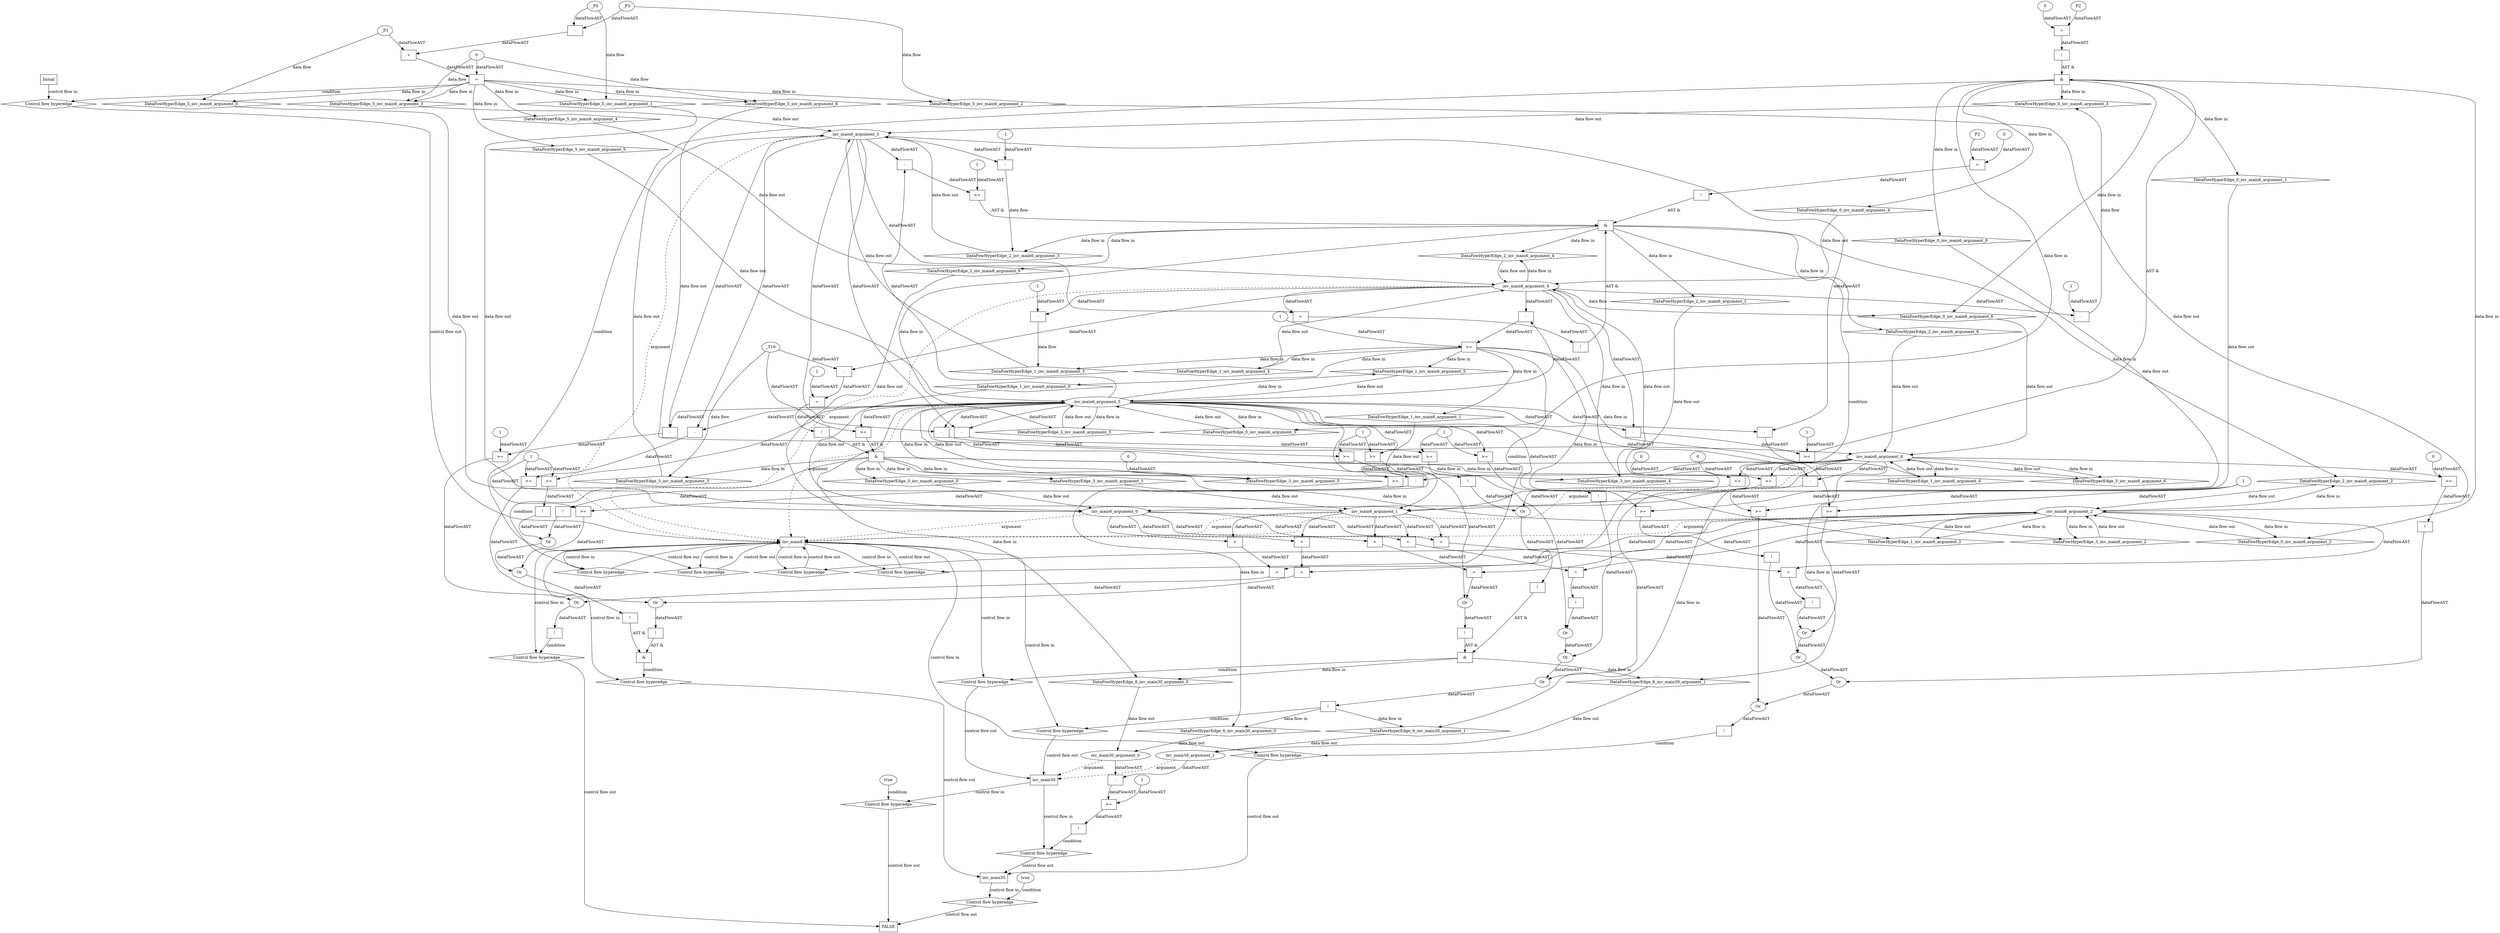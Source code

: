 digraph dag {
"inv_main30" [label="inv_main30" nodeName="inv_main30" class=cfn  shape="rect"];
"inv_main35" [label="inv_main35" nodeName="inv_main35" class=cfn  shape="rect"];
"inv_main6" [label="inv_main6" nodeName="inv_main6" class=cfn  shape="rect"];
FALSE [label="FALSE" nodeName=FALSE class=cfn  shape="rect"];
Initial [label="Initial" nodeName=Initial class=cfn  shape="rect"];
ControlFowHyperEdge_0 [label="Control flow hyperedge" nodeName=ControlFowHyperEdge_0 class=controlFlowHyperEdge shape="diamond"];
"inv_main6" -> ControlFowHyperEdge_0 [label="control flow in"]
ControlFowHyperEdge_0 -> "inv_main6" [label="control flow out"]
ControlFowHyperEdge_1 [label="Control flow hyperedge" nodeName=ControlFowHyperEdge_1 class=controlFlowHyperEdge shape="diamond"];
"inv_main6" -> ControlFowHyperEdge_1 [label="control flow in"]
ControlFowHyperEdge_1 -> "inv_main6" [label="control flow out"]
ControlFowHyperEdge_2 [label="Control flow hyperedge" nodeName=ControlFowHyperEdge_2 class=controlFlowHyperEdge shape="diamond"];
"inv_main6" -> ControlFowHyperEdge_2 [label="control flow in"]
ControlFowHyperEdge_2 -> "inv_main6" [label="control flow out"]
ControlFowHyperEdge_3 [label="Control flow hyperedge" nodeName=ControlFowHyperEdge_3 class=controlFlowHyperEdge shape="diamond"];
"inv_main6" -> ControlFowHyperEdge_3 [label="control flow in"]
ControlFowHyperEdge_3 -> "inv_main6" [label="control flow out"]
ControlFowHyperEdge_4 [label="Control flow hyperedge" nodeName=ControlFowHyperEdge_4 class=controlFlowHyperEdge shape="diamond"];
"inv_main30" -> ControlFowHyperEdge_4 [label="control flow in"]
ControlFowHyperEdge_4 -> "inv_main35" [label="control flow out"]
ControlFowHyperEdge_5 [label="Control flow hyperedge" nodeName=ControlFowHyperEdge_5 class=controlFlowHyperEdge shape="diamond"];
"Initial" -> ControlFowHyperEdge_5 [label="control flow in"]
ControlFowHyperEdge_5 -> "inv_main6" [label="control flow out"]
ControlFowHyperEdge_6 [label="Control flow hyperedge" nodeName=ControlFowHyperEdge_6 class=controlFlowHyperEdge shape="diamond"];
"inv_main6" -> ControlFowHyperEdge_6 [label="control flow in"]
ControlFowHyperEdge_6 -> "inv_main30" [label="control flow out"]
ControlFowHyperEdge_7 [label="Control flow hyperedge" nodeName=ControlFowHyperEdge_7 class=controlFlowHyperEdge shape="diamond"];
"inv_main6" -> ControlFowHyperEdge_7 [label="control flow in"]
ControlFowHyperEdge_7 -> "inv_main35" [label="control flow out"]
ControlFowHyperEdge_8 [label="Control flow hyperedge" nodeName=ControlFowHyperEdge_8 class=controlFlowHyperEdge shape="diamond"];
"inv_main6" -> ControlFowHyperEdge_8 [label="control flow in"]
ControlFowHyperEdge_8 -> "inv_main30" [label="control flow out"]
ControlFowHyperEdge_9 [label="Control flow hyperedge" nodeName=ControlFowHyperEdge_9 class=controlFlowHyperEdge shape="diamond"];
"inv_main6" -> ControlFowHyperEdge_9 [label="control flow in"]
ControlFowHyperEdge_9 -> "inv_main35" [label="control flow out"]
ControlFowHyperEdge_10 [label="Control flow hyperedge" nodeName=ControlFowHyperEdge_10 class=controlFlowHyperEdge shape="diamond"];
"inv_main6" -> ControlFowHyperEdge_10 [label="control flow in"]
ControlFowHyperEdge_10 -> "FALSE" [label="control flow out"]
ControlFowHyperEdge_11 [label="Control flow hyperedge" nodeName=ControlFowHyperEdge_11 class=controlFlowHyperEdge shape="diamond"];
"inv_main30" -> ControlFowHyperEdge_11 [label="control flow in"]
ControlFowHyperEdge_11 -> "FALSE" [label="control flow out"]
ControlFowHyperEdge_12 [label="Control flow hyperedge" nodeName=ControlFowHyperEdge_12 class=controlFlowHyperEdge shape="diamond"];
"inv_main35" -> ControlFowHyperEdge_12 [label="control flow in"]
ControlFowHyperEdge_12 -> "FALSE" [label="control flow out"]
"inv_main6_argument_0" [label="inv_main6_argument_0" nodeName=argument0 class=argument  head="inv_main6" shape="oval"];
"inv_main6_argument_0" -> "inv_main6"[label="argument" style="dashed"]
"inv_main6_argument_1" [label="inv_main6_argument_1" nodeName=argument1 class=argument  head="inv_main6" shape="oval"];
"inv_main6_argument_1" -> "inv_main6"[label="argument" style="dashed"]
"inv_main6_argument_2" [label="inv_main6_argument_2" nodeName=argument2 class=argument  head="inv_main6" shape="oval"];
"inv_main6_argument_2" -> "inv_main6"[label="argument" style="dashed"]
"inv_main6_argument_3" [label="inv_main6_argument_3" nodeName=argument3 class=argument  head="inv_main6" shape="oval"];
"inv_main6_argument_3" -> "inv_main6"[label="argument" style="dashed"]
"inv_main6_argument_4" [label="inv_main6_argument_4" nodeName=argument4 class=argument  head="inv_main6" shape="oval"];
"inv_main6_argument_4" -> "inv_main6"[label="argument" style="dashed"]
"inv_main6_argument_5" [label="inv_main6_argument_5" nodeName=argument5 class=argument  head="inv_main6" shape="oval"];
"inv_main6_argument_5" -> "inv_main6"[label="argument" style="dashed"]
"inv_main6_argument_6" [label="inv_main6_argument_6" nodeName=argument6 class=argument  head="inv_main6" shape="oval"];
"inv_main6_argument_6" -> "inv_main6"[label="argument" style="dashed"]
"inv_main30_argument_0" [label="inv_main30_argument_0" nodeName=argument0 class=argument  head="inv_main30" shape="oval"];
"inv_main30_argument_0" -> "inv_main30"[label="argument" style="dashed"]
"inv_main30_argument_1" [label="inv_main30_argument_1" nodeName=argument1 class=argument  head="inv_main30" shape="oval"];
"inv_main30_argument_1" -> "inv_main30"[label="argument" style="dashed"]

"xxxinv_main6___inv_main6_0xxx_and" [label="&" nodeName="xxxinv_main6___inv_main6_0xxx_and" class=Operator shape="rect"];
"xxxinv_main6___inv_main6_0xxxguard_0_node_0" [label=">=" nodeName="xxxinv_main6___inv_main6_0xxxguard_0_node_0" class=Operator  shape="rect"];
"xxxinv_main6___inv_main6_0xxxguard_0_node_1" [label="-" nodeName="xxxinv_main6___inv_main6_0xxxguard_0_node_1" class= Operator shape="rect"];
"xxxinv_main6___inv_main6_0xxxguard_0_node_4" [label="1" nodeName="xxxinv_main6___inv_main6_0xxxguard_0_node_4" class=Literal ];
"xxxinv_main6___inv_main6_0xxxguard_0_node_1" -> "xxxinv_main6___inv_main6_0xxxguard_0_node_0"[label="dataFlowAST"]
"xxxinv_main6___inv_main6_0xxxguard_0_node_4" -> "xxxinv_main6___inv_main6_0xxxguard_0_node_0"[label="dataFlowAST"]
"inv_main6_argument_5" -> "xxxinv_main6___inv_main6_0xxxguard_0_node_1"[label="dataFlowAST"]
"inv_main6_argument_4" -> "xxxinv_main6___inv_main6_0xxxguard_0_node_1"[label="dataFlowAST"]

"xxxinv_main6___inv_main6_0xxxguard_0_node_0" -> "xxxinv_main6___inv_main6_0xxx_and" [label="AST &"];
"xxxinv_main6___inv_main6_0xxxguard1_node_0" [label="!" nodeName="xxxinv_main6___inv_main6_0xxxguard1_node_0" class=Operator shape="rect"];
"xxxinv_main6___inv_main6_0xxxguard1_node_1" [label="=" nodeName="xxxinv_main6___inv_main6_0xxxguard1_node_1" class=Operator  shape="rect"];
"xxxinv_main6___inv_main6_0xxxguard1_node_2" [label="P2" nodeName="xxxinv_main6___inv_main6_0xxxguard1_node_2" class=Constant ];
"xxxinv_main6___inv_main6_0xxxguard1_node_3" [label="0" nodeName="xxxinv_main6___inv_main6_0xxxguard1_node_3" class=Literal ];
"xxxinv_main6___inv_main6_0xxxguard1_node_1" -> "xxxinv_main6___inv_main6_0xxxguard1_node_0"[label="dataFlowAST"]
"xxxinv_main6___inv_main6_0xxxguard1_node_2" -> "xxxinv_main6___inv_main6_0xxxguard1_node_1"[label="dataFlowAST"]
"xxxinv_main6___inv_main6_0xxxguard1_node_3" -> "xxxinv_main6___inv_main6_0xxxguard1_node_1"[label="dataFlowAST"]

"xxxinv_main6___inv_main6_0xxxguard1_node_0" -> "xxxinv_main6___inv_main6_0xxx_and" [label="AST &"];
"xxxinv_main6___inv_main6_0xxx_and" -> "ControlFowHyperEdge_0" [label="condition"];
"xxxinv_main6___inv_main6_0xxxdataFlow_0_node_0" [label="-" nodeName="xxxinv_main6___inv_main6_0xxxdataFlow_0_node_0" class= Operator shape="rect"];
"xxxinv_main6___inv_main6_0xxxdataFlow_0_node_2" [label="-1" nodeName="xxxinv_main6___inv_main6_0xxxdataFlow_0_node_2" class=Literal ];
"inv_main6_argument_4" -> "xxxinv_main6___inv_main6_0xxxdataFlow_0_node_0"[label="dataFlowAST"]
"xxxinv_main6___inv_main6_0xxxdataFlow_0_node_2" -> "xxxinv_main6___inv_main6_0xxxdataFlow_0_node_0"[label="dataFlowAST"]

"xxxinv_main6___inv_main6_0xxxdataFlow_0_node_0" -> "DataFowHyperEdge_0_inv_main6_argument_3" [label="data flow"];

"inv_main6_argument_4" -> "DataFowHyperEdge_0_inv_main6_argument_6" [label="data flow"];
"xxxinv_main6___inv_main6_1xxxguard_0_node_0" [label=">=" nodeName="xxxinv_main6___inv_main6_1xxxguard_0_node_0" class=Operator  shape="rect"];
"xxxinv_main6___inv_main6_1xxxguard_0_node_1" [label="-" nodeName="xxxinv_main6___inv_main6_1xxxguard_0_node_1" class= Operator shape="rect"];
"xxxinv_main6___inv_main6_1xxxguard_0_node_4" [label="1" nodeName="xxxinv_main6___inv_main6_1xxxguard_0_node_4" class=Literal ];
"xxxinv_main6___inv_main6_1xxxguard_0_node_1" -> "xxxinv_main6___inv_main6_1xxxguard_0_node_0"[label="dataFlowAST"]
"xxxinv_main6___inv_main6_1xxxguard_0_node_4" -> "xxxinv_main6___inv_main6_1xxxguard_0_node_0"[label="dataFlowAST"]
"inv_main6_argument_5" -> "xxxinv_main6___inv_main6_1xxxguard_0_node_1"[label="dataFlowAST"]
"inv_main6_argument_4" -> "xxxinv_main6___inv_main6_1xxxguard_0_node_1"[label="dataFlowAST"]

"xxxinv_main6___inv_main6_1xxxguard_0_node_0" -> "ControlFowHyperEdge_1" [label="condition"];
"xxxinv_main6___inv_main6_1xxxdataFlow_0_node_0" [label="-" nodeName="xxxinv_main6___inv_main6_1xxxdataFlow_0_node_0" class= Operator shape="rect"];
"xxxinv_main6___inv_main6_1xxxdataFlow_0_node_2" [label="-1" nodeName="xxxinv_main6___inv_main6_1xxxdataFlow_0_node_2" class=Literal ];
"inv_main6_argument_4" -> "xxxinv_main6___inv_main6_1xxxdataFlow_0_node_0"[label="dataFlowAST"]
"xxxinv_main6___inv_main6_1xxxdataFlow_0_node_2" -> "xxxinv_main6___inv_main6_1xxxdataFlow_0_node_0"[label="dataFlowAST"]

"xxxinv_main6___inv_main6_1xxxdataFlow_0_node_0" -> "DataFowHyperEdge_1_inv_main6_argument_3" [label="data flow"];
"xxxinv_main6___inv_main6_2xxx_and" [label="&" nodeName="xxxinv_main6___inv_main6_2xxx_and" class=Operator shape="rect"];
"xxxinv_main6___inv_main6_2xxxguard_0_node_0" [label=">=" nodeName="xxxinv_main6___inv_main6_2xxxguard_0_node_0" class=Operator  shape="rect"];
"xxxinv_main6___inv_main6_2xxxguard_0_node_1" [label="-" nodeName="xxxinv_main6___inv_main6_2xxxguard_0_node_1" class= Operator shape="rect"];
"xxxinv_main6___inv_main6_2xxxguard_0_node_4" [label="1" nodeName="xxxinv_main6___inv_main6_2xxxguard_0_node_4" class=Literal ];
"xxxinv_main6___inv_main6_2xxxguard_0_node_1" -> "xxxinv_main6___inv_main6_2xxxguard_0_node_0"[label="dataFlowAST"]
"xxxinv_main6___inv_main6_2xxxguard_0_node_4" -> "xxxinv_main6___inv_main6_2xxxguard_0_node_0"[label="dataFlowAST"]
"inv_main6_argument_5" -> "xxxinv_main6___inv_main6_2xxxguard_0_node_1"[label="dataFlowAST"]
"inv_main6_argument_3" -> "xxxinv_main6___inv_main6_2xxxguard_0_node_1"[label="dataFlowAST"]

"xxxinv_main6___inv_main6_2xxxguard_0_node_0" -> "xxxinv_main6___inv_main6_2xxx_and" [label="AST &"];
"xxxinv_main6___inv_main6_2xxxguard1_node_0" [label="!" nodeName="xxxinv_main6___inv_main6_2xxxguard1_node_0" class=Operator shape="rect"];
"xxxinv_main6___inv_main6_2xxxguard1_node_1" [label="=" nodeName="xxxinv_main6___inv_main6_2xxxguard1_node_1" class=Operator  shape="rect"];
"xxxinv_main6___inv_main6_2xxxguard1_node_1" -> "xxxinv_main6___inv_main6_2xxxguard1_node_0"[label="dataFlowAST"]
"inv_main6_argument_3" -> "xxxinv_main6___inv_main6_2xxxguard1_node_1"[label="dataFlowAST"]
"inv_main6_argument_4" -> "xxxinv_main6___inv_main6_2xxxguard1_node_1"[label="dataFlowAST"]

"xxxinv_main6___inv_main6_2xxxguard1_node_0" -> "xxxinv_main6___inv_main6_2xxx_and" [label="AST &"];
"xxxinv_main6___inv_main6_2xxxguard2_node_0" [label="!" nodeName="xxxinv_main6___inv_main6_2xxxguard2_node_0" class=Operator shape="rect"];
"xxxinv_main6___inv_main6_2xxxguard2_node_1" [label="=" nodeName="xxxinv_main6___inv_main6_2xxxguard2_node_1" class=Operator  shape="rect"];
"xxxinv_main6___inv_main6_2xxxguard2_node_2" [label="P2" nodeName="xxxinv_main6___inv_main6_2xxxguard2_node_2" class=Constant ];
"xxxinv_main6___inv_main6_2xxxguard2_node_3" [label="0" nodeName="xxxinv_main6___inv_main6_2xxxguard2_node_3" class=Literal ];
"xxxinv_main6___inv_main6_2xxxguard2_node_1" -> "xxxinv_main6___inv_main6_2xxxguard2_node_0"[label="dataFlowAST"]
"xxxinv_main6___inv_main6_2xxxguard2_node_2" -> "xxxinv_main6___inv_main6_2xxxguard2_node_1"[label="dataFlowAST"]
"xxxinv_main6___inv_main6_2xxxguard2_node_3" -> "xxxinv_main6___inv_main6_2xxxguard2_node_1"[label="dataFlowAST"]

"xxxinv_main6___inv_main6_2xxxguard2_node_0" -> "xxxinv_main6___inv_main6_2xxx_and" [label="AST &"];
"xxxinv_main6___inv_main6_2xxx_and" -> "ControlFowHyperEdge_2" [label="condition"];
"xxxinv_main6___inv_main6_2xxxdataFlow_0_node_0" [label="-" nodeName="xxxinv_main6___inv_main6_2xxxdataFlow_0_node_0" class= Operator shape="rect"];
"xxxinv_main6___inv_main6_2xxxdataFlow_0_node_2" [label="-1" nodeName="xxxinv_main6___inv_main6_2xxxdataFlow_0_node_2" class=Literal ];
"inv_main6_argument_3" -> "xxxinv_main6___inv_main6_2xxxdataFlow_0_node_0"[label="dataFlowAST"]
"xxxinv_main6___inv_main6_2xxxdataFlow_0_node_2" -> "xxxinv_main6___inv_main6_2xxxdataFlow_0_node_0"[label="dataFlowAST"]

"xxxinv_main6___inv_main6_2xxxdataFlow_0_node_0" -> "DataFowHyperEdge_2_inv_main6_argument_3" [label="data flow"];
"xxxinv_main6___inv_main6_3xxx_and" [label="&" nodeName="xxxinv_main6___inv_main6_3xxx_and" class=Operator shape="rect"];
"xxxinv_main6___inv_main6_3xxxguard_0_node_0" [label=">=" nodeName="xxxinv_main6___inv_main6_3xxxguard_0_node_0" class=Operator  shape="rect"];
"inv_main6_argument_5" -> "xxxinv_main6___inv_main6_3xxxguard_0_node_0"[label="dataFlowAST"]
"xxxinv_main6___inv_main6_3xxxdataFlow_0_node_0" -> "xxxinv_main6___inv_main6_3xxxguard_0_node_0"[label="dataFlowAST"]

"xxxinv_main6___inv_main6_3xxxguard_0_node_0" -> "xxxinv_main6___inv_main6_3xxx_and" [label="AST &"];
"xxxinv_main6___inv_main6_3xxxguard1_node_0" [label="!" nodeName="xxxinv_main6___inv_main6_3xxxguard1_node_0" class=Operator shape="rect"];
"xxxinv_main6___inv_main6_3xxxguard1_node_1" [label="=" nodeName="xxxinv_main6___inv_main6_3xxxguard1_node_1" class=Operator  shape="rect"];
"xxxinv_main6___inv_main6_3xxxguard1_node_2" [label="-" nodeName="xxxinv_main6___inv_main6_3xxxguard1_node_2" class= Operator shape="rect"];
"xxxinv_main6___inv_main6_3xxxguard1_node_5" [label="1" nodeName="xxxinv_main6___inv_main6_3xxxguard1_node_5" class=Literal ];
"xxxinv_main6___inv_main6_3xxxguard1_node_1" -> "xxxinv_main6___inv_main6_3xxxguard1_node_0"[label="dataFlowAST"]
"xxxinv_main6___inv_main6_3xxxguard1_node_2" -> "xxxinv_main6___inv_main6_3xxxguard1_node_1"[label="dataFlowAST"]
"xxxinv_main6___inv_main6_3xxxguard1_node_5" -> "xxxinv_main6___inv_main6_3xxxguard1_node_1"[label="dataFlowAST"]
"xxxinv_main6___inv_main6_3xxxdataFlow_0_node_0" -> "xxxinv_main6___inv_main6_3xxxguard1_node_2"[label="dataFlowAST"]
"inv_main6_argument_4" -> "xxxinv_main6___inv_main6_3xxxguard1_node_2"[label="dataFlowAST"]

"xxxinv_main6___inv_main6_3xxxguard1_node_0" -> "xxxinv_main6___inv_main6_3xxx_and" [label="AST &"];
"xxxinv_main6___inv_main6_3xxx_and" -> "ControlFowHyperEdge_3" [label="condition"];
"xxxinv_main6___inv_main6_3xxxdataFlow_0_node_0" [label="_T10" nodeName="xxxinv_main6___inv_main6_3xxxdataFlow_0_node_0" class=Constant ];

"xxxinv_main6___inv_main6_3xxxdataFlow_0_node_0" -> "DataFowHyperEdge_3_inv_main6_argument_3" [label="data flow"];
"xxxinv_main35___inv_main30_4xxxguard_0_node_0" [label="!" nodeName="xxxinv_main35___inv_main30_4xxxguard_0_node_0" class=Operator shape="rect"];
"xxxinv_main35___inv_main30_4xxxguard_0_node_1" [label=">=" nodeName="xxxinv_main35___inv_main30_4xxxguard_0_node_1" class=Operator  shape="rect"];
"xxxinv_main35___inv_main30_4xxxguard_0_node_2" [label="-" nodeName="xxxinv_main35___inv_main30_4xxxguard_0_node_2" class= Operator shape="rect"];
"xxxinv_main35___inv_main30_4xxxguard_0_node_5" [label="1" nodeName="xxxinv_main35___inv_main30_4xxxguard_0_node_5" class=Literal ];
"xxxinv_main35___inv_main30_4xxxguard_0_node_1" -> "xxxinv_main35___inv_main30_4xxxguard_0_node_0"[label="dataFlowAST"]
"xxxinv_main35___inv_main30_4xxxguard_0_node_2" -> "xxxinv_main35___inv_main30_4xxxguard_0_node_1"[label="dataFlowAST"]
"xxxinv_main35___inv_main30_4xxxguard_0_node_5" -> "xxxinv_main35___inv_main30_4xxxguard_0_node_1"[label="dataFlowAST"]
"inv_main30_argument_0" -> "xxxinv_main35___inv_main30_4xxxguard_0_node_2"[label="dataFlowAST"]
"inv_main30_argument_1" -> "xxxinv_main35___inv_main30_4xxxguard_0_node_2"[label="dataFlowAST"]

"xxxinv_main35___inv_main30_4xxxguard_0_node_0" -> "ControlFowHyperEdge_4" [label="condition"];
"xxxinv_main6___Initial_5xxxguard_0_node_0" [label="=" nodeName="xxxinv_main6___Initial_5xxxguard_0_node_0" class=Operator  shape="rect"];
"xxxinv_main6___Initial_5xxxguard_0_node_1" [label="+" nodeName="xxxinv_main6___Initial_5xxxguard_0_node_1" class= Operator shape="rect"];
"xxxinv_main6___Initial_5xxxguard_0_node_3" [label="-" nodeName="xxxinv_main6___Initial_5xxxguard_0_node_3" class= Operator shape="rect"];
"xxxinv_main6___Initial_5xxxguard_0_node_1" -> "xxxinv_main6___Initial_5xxxguard_0_node_0"[label="dataFlowAST"]
"xxxinv_main6___Initial_5xxxdataFlow1_node_0" -> "xxxinv_main6___Initial_5xxxguard_0_node_0"[label="dataFlowAST"]
"xxxinv_main6___Initial_5xxxdataFlow2_node_0" -> "xxxinv_main6___Initial_5xxxguard_0_node_1"[label="dataFlowAST"]
"xxxinv_main6___Initial_5xxxguard_0_node_3" -> "xxxinv_main6___Initial_5xxxguard_0_node_1"[label="dataFlowAST"]
"xxxinv_main6___Initial_5xxxdataFlow_0_node_0" -> "xxxinv_main6___Initial_5xxxguard_0_node_3"[label="dataFlowAST"]
"xxxinv_main6___Initial_5xxxdataFlow4_node_0" -> "xxxinv_main6___Initial_5xxxguard_0_node_3"[label="dataFlowAST"]

"xxxinv_main6___Initial_5xxxguard_0_node_0" -> "ControlFowHyperEdge_5" [label="condition"];
"xxxinv_main6___Initial_5xxxdataFlow_0_node_0" [label="_P5" nodeName="xxxinv_main6___Initial_5xxxdataFlow_0_node_0" class=Constant ];

"xxxinv_main6___Initial_5xxxdataFlow_0_node_0" -> "DataFowHyperEdge_5_inv_main6_argument_1" [label="data flow"];
"xxxinv_main6___Initial_5xxxdataFlow1_node_0" [label="0" nodeName="xxxinv_main6___Initial_5xxxdataFlow1_node_0" class=Literal ];

"xxxinv_main6___Initial_5xxxdataFlow1_node_0" -> "DataFowHyperEdge_5_inv_main6_argument_6" [label="data flow"];
"xxxinv_main6___Initial_5xxxdataFlow2_node_0" [label="_P1" nodeName="xxxinv_main6___Initial_5xxxdataFlow2_node_0" class=Constant ];

"xxxinv_main6___Initial_5xxxdataFlow2_node_0" -> "DataFowHyperEdge_5_inv_main6_argument_0" [label="data flow"];

"xxxinv_main6___Initial_5xxxdataFlow1_node_0" -> "DataFowHyperEdge_5_inv_main6_argument_3" [label="data flow"];
"xxxinv_main6___Initial_5xxxdataFlow4_node_0" [label="_P3" nodeName="xxxinv_main6___Initial_5xxxdataFlow4_node_0" class=Constant ];

"xxxinv_main6___Initial_5xxxdataFlow4_node_0" -> "DataFowHyperEdge_5_inv_main6_argument_2" [label="data flow"];
"xxxinv_main30___inv_main6_6xxxguard_0_node_0" [label="!" nodeName="xxxinv_main30___inv_main6_6xxxguard_0_node_0" class=Operator shape="rect"];
"xxxinv_main30___inv_main6_6xxxguard_0_node_1" [label="Or" nodeName="xxxinv_main30___inv_main6_6xxxguard_0_node_1" class=Operator ];
"xxxinv_main30___inv_main6_6xxxguard_0_node_2" [label="Or" nodeName="xxxinv_main30___inv_main6_6xxxguard_0_node_2" class=Operator ];
"xxxinv_main30___inv_main6_6xxxguard_0_node_3" [label="Or" nodeName="xxxinv_main30___inv_main6_6xxxguard_0_node_3" class=Operator ];
"xxxinv_main30___inv_main6_6xxxguard_0_node_4" [label=">=" nodeName="xxxinv_main30___inv_main6_6xxxguard_0_node_4" class=Operator  shape="rect"];
"xxxinv_main30___inv_main6_6xxxguard_0_node_5" [label="-" nodeName="xxxinv_main30___inv_main6_6xxxguard_0_node_5" class= Operator shape="rect"];
"xxxinv_main30___inv_main6_6xxxguard_0_node_8" [label="1" nodeName="xxxinv_main30___inv_main6_6xxxguard_0_node_8" class=Literal ];
"xxxinv_main30___inv_main6_6xxxguard_0_node_9" [label="!" nodeName="xxxinv_main30___inv_main6_6xxxguard_0_node_9" class=Operator shape="rect"];
"xxxinv_main30___inv_main6_6xxxguard_0_node_10" [label="=" nodeName="xxxinv_main30___inv_main6_6xxxguard_0_node_10" class=Operator  shape="rect"];
"xxxinv_main30___inv_main6_6xxxguard_0_node_11" [label="+" nodeName="xxxinv_main30___inv_main6_6xxxguard_0_node_11" class= Operator shape="rect"];
"xxxinv_main30___inv_main6_6xxxguard_0_node_15" [label="!" nodeName="xxxinv_main30___inv_main6_6xxxguard_0_node_15" class=Operator shape="rect"];
"xxxinv_main30___inv_main6_6xxxguard_0_node_16" [label=">=" nodeName="xxxinv_main30___inv_main6_6xxxguard_0_node_16" class=Operator  shape="rect"];
"xxxinv_main30___inv_main6_6xxxguard_0_node_19" [label=">=" nodeName="xxxinv_main30___inv_main6_6xxxguard_0_node_19" class=Operator  shape="rect"];
"xxxinv_main30___inv_main6_6xxxguard_0_node_21" [label="0" nodeName="xxxinv_main30___inv_main6_6xxxguard_0_node_21" class=Literal ];
"xxxinv_main30___inv_main6_6xxxguard_0_node_1" -> "xxxinv_main30___inv_main6_6xxxguard_0_node_0"[label="dataFlowAST"]
"xxxinv_main30___inv_main6_6xxxguard_0_node_2" -> "xxxinv_main30___inv_main6_6xxxguard_0_node_1"[label="dataFlowAST"]
"xxxinv_main30___inv_main6_6xxxguard_0_node_19" -> "xxxinv_main30___inv_main6_6xxxguard_0_node_1"[label="dataFlowAST"]
"xxxinv_main30___inv_main6_6xxxguard_0_node_3" -> "xxxinv_main30___inv_main6_6xxxguard_0_node_2"[label="dataFlowAST"]
"xxxinv_main30___inv_main6_6xxxguard_0_node_15" -> "xxxinv_main30___inv_main6_6xxxguard_0_node_2"[label="dataFlowAST"]
"xxxinv_main30___inv_main6_6xxxguard_0_node_4" -> "xxxinv_main30___inv_main6_6xxxguard_0_node_3"[label="dataFlowAST"]
"xxxinv_main30___inv_main6_6xxxguard_0_node_9" -> "xxxinv_main30___inv_main6_6xxxguard_0_node_3"[label="dataFlowAST"]
"xxxinv_main30___inv_main6_6xxxguard_0_node_5" -> "xxxinv_main30___inv_main6_6xxxguard_0_node_4"[label="dataFlowAST"]
"xxxinv_main30___inv_main6_6xxxguard_0_node_8" -> "xxxinv_main30___inv_main6_6xxxguard_0_node_4"[label="dataFlowAST"]
"inv_main6_argument_5" -> "xxxinv_main30___inv_main6_6xxxguard_0_node_5"[label="dataFlowAST"]
"inv_main6_argument_3" -> "xxxinv_main30___inv_main6_6xxxguard_0_node_5"[label="dataFlowAST"]
"xxxinv_main30___inv_main6_6xxxguard_0_node_10" -> "xxxinv_main30___inv_main6_6xxxguard_0_node_9"[label="dataFlowAST"]
"xxxinv_main30___inv_main6_6xxxguard_0_node_11" -> "xxxinv_main30___inv_main6_6xxxguard_0_node_10"[label="dataFlowAST"]
"inv_main6_argument_2" -> "xxxinv_main30___inv_main6_6xxxguard_0_node_10"[label="dataFlowAST"]
"inv_main6_argument_0" -> "xxxinv_main30___inv_main6_6xxxguard_0_node_11"[label="dataFlowAST"]
"inv_main6_argument_1" -> "xxxinv_main30___inv_main6_6xxxguard_0_node_11"[label="dataFlowAST"]
"xxxinv_main30___inv_main6_6xxxguard_0_node_16" -> "xxxinv_main30___inv_main6_6xxxguard_0_node_15"[label="dataFlowAST"]
"inv_main6_argument_5" -> "xxxinv_main30___inv_main6_6xxxguard_0_node_16"[label="dataFlowAST"]
"xxxinv_main30___inv_main6_6xxxguard_0_node_8" -> "xxxinv_main30___inv_main6_6xxxguard_0_node_16"[label="dataFlowAST"]
"inv_main6_argument_6" -> "xxxinv_main30___inv_main6_6xxxguard_0_node_19"[label="dataFlowAST"]
"xxxinv_main30___inv_main6_6xxxguard_0_node_21" -> "xxxinv_main30___inv_main6_6xxxguard_0_node_19"[label="dataFlowAST"]

"xxxinv_main30___inv_main6_6xxxguard_0_node_0" -> "ControlFowHyperEdge_6" [label="condition"];
"xxxinv_main35___inv_main6_7xxxguard_0_node_0" [label="!" nodeName="xxxinv_main35___inv_main6_7xxxguard_0_node_0" class=Operator shape="rect"];
"xxxinv_main35___inv_main6_7xxxguard_0_node_1" [label="Or" nodeName="xxxinv_main35___inv_main6_7xxxguard_0_node_1" class=Operator ];
"xxxinv_main35___inv_main6_7xxxguard_0_node_2" [label="Or" nodeName="xxxinv_main35___inv_main6_7xxxguard_0_node_2" class=Operator ];
"xxxinv_main35___inv_main6_7xxxguard_0_node_3" [label="Or" nodeName="xxxinv_main35___inv_main6_7xxxguard_0_node_3" class=Operator ];
"xxxinv_main35___inv_main6_7xxxguard_0_node_4" [label="Or" nodeName="xxxinv_main35___inv_main6_7xxxguard_0_node_4" class=Operator ];
"xxxinv_main35___inv_main6_7xxxguard_0_node_5" [label=">=" nodeName="xxxinv_main35___inv_main6_7xxxguard_0_node_5" class=Operator  shape="rect"];
"xxxinv_main35___inv_main6_7xxxguard_0_node_6" [label="-" nodeName="xxxinv_main35___inv_main6_7xxxguard_0_node_6" class= Operator shape="rect"];
"xxxinv_main35___inv_main6_7xxxguard_0_node_9" [label="1" nodeName="xxxinv_main35___inv_main6_7xxxguard_0_node_9" class=Literal ];
"xxxinv_main35___inv_main6_7xxxguard_0_node_10" [label="!" nodeName="xxxinv_main35___inv_main6_7xxxguard_0_node_10" class=Operator shape="rect"];
"xxxinv_main35___inv_main6_7xxxguard_0_node_11" [label="=" nodeName="xxxinv_main35___inv_main6_7xxxguard_0_node_11" class=Operator  shape="rect"];
"xxxinv_main35___inv_main6_7xxxguard_0_node_12" [label="+" nodeName="xxxinv_main35___inv_main6_7xxxguard_0_node_12" class= Operator shape="rect"];
"xxxinv_main35___inv_main6_7xxxguard_0_node_16" [label="!" nodeName="xxxinv_main35___inv_main6_7xxxguard_0_node_16" class=Operator shape="rect"];
"xxxinv_main35___inv_main6_7xxxguard_0_node_17" [label=">=" nodeName="xxxinv_main35___inv_main6_7xxxguard_0_node_17" class=Operator  shape="rect"];
"xxxinv_main35___inv_main6_7xxxguard_0_node_20" [label="!" nodeName="xxxinv_main35___inv_main6_7xxxguard_0_node_20" class=Operator shape="rect"];
"xxxinv_main35___inv_main6_7xxxguard_0_node_21" [label=">=" nodeName="xxxinv_main35___inv_main6_7xxxguard_0_node_21" class=Operator  shape="rect"];
"xxxinv_main35___inv_main6_7xxxguard_0_node_23" [label="0" nodeName="xxxinv_main35___inv_main6_7xxxguard_0_node_23" class=Literal ];
"xxxinv_main35___inv_main6_7xxxguard_0_node_24" [label=">=" nodeName="xxxinv_main35___inv_main6_7xxxguard_0_node_24" class=Operator  shape="rect"];
"xxxinv_main35___inv_main6_7xxxguard_0_node_25" [label="-" nodeName="xxxinv_main35___inv_main6_7xxxguard_0_node_25" class= Operator shape="rect"];
"xxxinv_main35___inv_main6_7xxxguard_0_node_1" -> "xxxinv_main35___inv_main6_7xxxguard_0_node_0"[label="dataFlowAST"]
"xxxinv_main35___inv_main6_7xxxguard_0_node_2" -> "xxxinv_main35___inv_main6_7xxxguard_0_node_1"[label="dataFlowAST"]
"xxxinv_main35___inv_main6_7xxxguard_0_node_24" -> "xxxinv_main35___inv_main6_7xxxguard_0_node_1"[label="dataFlowAST"]
"xxxinv_main35___inv_main6_7xxxguard_0_node_3" -> "xxxinv_main35___inv_main6_7xxxguard_0_node_2"[label="dataFlowAST"]
"xxxinv_main35___inv_main6_7xxxguard_0_node_20" -> "xxxinv_main35___inv_main6_7xxxguard_0_node_2"[label="dataFlowAST"]
"xxxinv_main35___inv_main6_7xxxguard_0_node_4" -> "xxxinv_main35___inv_main6_7xxxguard_0_node_3"[label="dataFlowAST"]
"xxxinv_main35___inv_main6_7xxxguard_0_node_16" -> "xxxinv_main35___inv_main6_7xxxguard_0_node_3"[label="dataFlowAST"]
"xxxinv_main35___inv_main6_7xxxguard_0_node_5" -> "xxxinv_main35___inv_main6_7xxxguard_0_node_4"[label="dataFlowAST"]
"xxxinv_main35___inv_main6_7xxxguard_0_node_10" -> "xxxinv_main35___inv_main6_7xxxguard_0_node_4"[label="dataFlowAST"]
"xxxinv_main35___inv_main6_7xxxguard_0_node_6" -> "xxxinv_main35___inv_main6_7xxxguard_0_node_5"[label="dataFlowAST"]
"xxxinv_main35___inv_main6_7xxxguard_0_node_9" -> "xxxinv_main35___inv_main6_7xxxguard_0_node_5"[label="dataFlowAST"]
"inv_main6_argument_5" -> "xxxinv_main35___inv_main6_7xxxguard_0_node_6"[label="dataFlowAST"]
"inv_main6_argument_3" -> "xxxinv_main35___inv_main6_7xxxguard_0_node_6"[label="dataFlowAST"]
"xxxinv_main35___inv_main6_7xxxguard_0_node_11" -> "xxxinv_main35___inv_main6_7xxxguard_0_node_10"[label="dataFlowAST"]
"xxxinv_main35___inv_main6_7xxxguard_0_node_12" -> "xxxinv_main35___inv_main6_7xxxguard_0_node_11"[label="dataFlowAST"]
"inv_main6_argument_2" -> "xxxinv_main35___inv_main6_7xxxguard_0_node_11"[label="dataFlowAST"]
"inv_main6_argument_0" -> "xxxinv_main35___inv_main6_7xxxguard_0_node_12"[label="dataFlowAST"]
"inv_main6_argument_1" -> "xxxinv_main35___inv_main6_7xxxguard_0_node_12"[label="dataFlowAST"]
"xxxinv_main35___inv_main6_7xxxguard_0_node_17" -> "xxxinv_main35___inv_main6_7xxxguard_0_node_16"[label="dataFlowAST"]
"inv_main6_argument_5" -> "xxxinv_main35___inv_main6_7xxxguard_0_node_17"[label="dataFlowAST"]
"xxxinv_main35___inv_main6_7xxxguard_0_node_9" -> "xxxinv_main35___inv_main6_7xxxguard_0_node_17"[label="dataFlowAST"]
"xxxinv_main35___inv_main6_7xxxguard_0_node_21" -> "xxxinv_main35___inv_main6_7xxxguard_0_node_20"[label="dataFlowAST"]
"inv_main6_argument_6" -> "xxxinv_main35___inv_main6_7xxxguard_0_node_21"[label="dataFlowAST"]
"xxxinv_main35___inv_main6_7xxxguard_0_node_23" -> "xxxinv_main35___inv_main6_7xxxguard_0_node_21"[label="dataFlowAST"]
"xxxinv_main35___inv_main6_7xxxguard_0_node_25" -> "xxxinv_main35___inv_main6_7xxxguard_0_node_24"[label="dataFlowAST"]
"xxxinv_main35___inv_main6_7xxxguard_0_node_9" -> "xxxinv_main35___inv_main6_7xxxguard_0_node_24"[label="dataFlowAST"]
"inv_main6_argument_5" -> "xxxinv_main35___inv_main6_7xxxguard_0_node_25"[label="dataFlowAST"]
"inv_main6_argument_6" -> "xxxinv_main35___inv_main6_7xxxguard_0_node_25"[label="dataFlowAST"]

"xxxinv_main35___inv_main6_7xxxguard_0_node_0" -> "ControlFowHyperEdge_7" [label="condition"];
"xxxinv_main30___inv_main6_8xxx_and" [label="&" nodeName="xxxinv_main30___inv_main6_8xxx_and" class=Operator shape="rect"];
"xxxinv_main30___inv_main6_8xxxguard_0_node_0" [label="!" nodeName="xxxinv_main30___inv_main6_8xxxguard_0_node_0" class=Operator shape="rect"];
"xxxinv_main30___inv_main6_8xxxguard_0_node_1" [label="Or" nodeName="xxxinv_main30___inv_main6_8xxxguard_0_node_1" class=Operator ];
"xxxinv_main30___inv_main6_8xxxguard_0_node_2" [label="!" nodeName="xxxinv_main30___inv_main6_8xxxguard_0_node_2" class=Operator shape="rect"];
"xxxinv_main30___inv_main6_8xxxguard_0_node_3" [label=">=" nodeName="xxxinv_main30___inv_main6_8xxxguard_0_node_3" class=Operator  shape="rect"];
"xxxinv_main30___inv_main6_8xxxguard_0_node_5" [label="1" nodeName="xxxinv_main30___inv_main6_8xxxguard_0_node_5" class=Literal ];
"xxxinv_main30___inv_main6_8xxxguard_0_node_6" [label=">=" nodeName="xxxinv_main30___inv_main6_8xxxguard_0_node_6" class=Operator  shape="rect"];
"xxxinv_main30___inv_main6_8xxxguard_0_node_8" [label="0" nodeName="xxxinv_main30___inv_main6_8xxxguard_0_node_8" class=Literal ];
"xxxinv_main30___inv_main6_8xxxguard_0_node_1" -> "xxxinv_main30___inv_main6_8xxxguard_0_node_0"[label="dataFlowAST"]
"xxxinv_main30___inv_main6_8xxxguard_0_node_2" -> "xxxinv_main30___inv_main6_8xxxguard_0_node_1"[label="dataFlowAST"]
"xxxinv_main30___inv_main6_8xxxguard_0_node_6" -> "xxxinv_main30___inv_main6_8xxxguard_0_node_1"[label="dataFlowAST"]
"xxxinv_main30___inv_main6_8xxxguard_0_node_3" -> "xxxinv_main30___inv_main6_8xxxguard_0_node_2"[label="dataFlowAST"]
"inv_main6_argument_5" -> "xxxinv_main30___inv_main6_8xxxguard_0_node_3"[label="dataFlowAST"]
"xxxinv_main30___inv_main6_8xxxguard_0_node_5" -> "xxxinv_main30___inv_main6_8xxxguard_0_node_3"[label="dataFlowAST"]
"inv_main6_argument_6" -> "xxxinv_main30___inv_main6_8xxxguard_0_node_6"[label="dataFlowAST"]
"xxxinv_main30___inv_main6_8xxxguard_0_node_8" -> "xxxinv_main30___inv_main6_8xxxguard_0_node_6"[label="dataFlowAST"]

"xxxinv_main30___inv_main6_8xxxguard_0_node_0" -> "xxxinv_main30___inv_main6_8xxx_and" [label="AST &"];
"xxxinv_main30___inv_main6_8xxxguard1_node_0" [label="!" nodeName="xxxinv_main30___inv_main6_8xxxguard1_node_0" class=Operator shape="rect"];
"xxxinv_main30___inv_main6_8xxxguard1_node_1" [label="Or" nodeName="xxxinv_main30___inv_main6_8xxxguard1_node_1" class=Operator ];
"xxxinv_main30___inv_main6_8xxxguard1_node_2" [label=">=" nodeName="xxxinv_main30___inv_main6_8xxxguard1_node_2" class=Operator  shape="rect"];
"xxxinv_main30___inv_main6_8xxxguard1_node_3" [label="-" nodeName="xxxinv_main30___inv_main6_8xxxguard1_node_3" class= Operator shape="rect"];
"xxxinv_main30___inv_main6_8xxxguard1_node_7" [label="=" nodeName="xxxinv_main30___inv_main6_8xxxguard1_node_7" class=Operator  shape="rect"];
"xxxinv_main30___inv_main6_8xxxguard1_node_8" [label="+" nodeName="xxxinv_main30___inv_main6_8xxxguard1_node_8" class= Operator shape="rect"];
"xxxinv_main30___inv_main6_8xxxguard1_node_1" -> "xxxinv_main30___inv_main6_8xxxguard1_node_0"[label="dataFlowAST"]
"xxxinv_main30___inv_main6_8xxxguard1_node_2" -> "xxxinv_main30___inv_main6_8xxxguard1_node_1"[label="dataFlowAST"]
"xxxinv_main30___inv_main6_8xxxguard1_node_7" -> "xxxinv_main30___inv_main6_8xxxguard1_node_1"[label="dataFlowAST"]
"xxxinv_main30___inv_main6_8xxxguard1_node_3" -> "xxxinv_main30___inv_main6_8xxxguard1_node_2"[label="dataFlowAST"]
"xxxinv_main30___inv_main6_8xxxguard_0_node_5" -> "xxxinv_main30___inv_main6_8xxxguard1_node_2"[label="dataFlowAST"]
"inv_main6_argument_5" -> "xxxinv_main30___inv_main6_8xxxguard1_node_3"[label="dataFlowAST"]
"inv_main6_argument_3" -> "xxxinv_main30___inv_main6_8xxxguard1_node_3"[label="dataFlowAST"]
"xxxinv_main30___inv_main6_8xxxguard1_node_8" -> "xxxinv_main30___inv_main6_8xxxguard1_node_7"[label="dataFlowAST"]
"inv_main6_argument_2" -> "xxxinv_main30___inv_main6_8xxxguard1_node_7"[label="dataFlowAST"]
"inv_main6_argument_0" -> "xxxinv_main30___inv_main6_8xxxguard1_node_8"[label="dataFlowAST"]
"inv_main6_argument_1" -> "xxxinv_main30___inv_main6_8xxxguard1_node_8"[label="dataFlowAST"]

"xxxinv_main30___inv_main6_8xxxguard1_node_0" -> "xxxinv_main30___inv_main6_8xxx_and" [label="AST &"];
"xxxinv_main30___inv_main6_8xxx_and" -> "ControlFowHyperEdge_8" [label="condition"];
"xxxinv_main35___inv_main6_9xxx_and" [label="&" nodeName="xxxinv_main35___inv_main6_9xxx_and" class=Operator shape="rect"];
"xxxinv_main35___inv_main6_9xxxguard_0_node_0" [label="!" nodeName="xxxinv_main35___inv_main6_9xxxguard_0_node_0" class=Operator shape="rect"];
"xxxinv_main35___inv_main6_9xxxguard_0_node_1" [label="Or" nodeName="xxxinv_main35___inv_main6_9xxxguard_0_node_1" class=Operator ];
"xxxinv_main35___inv_main6_9xxxguard_0_node_2" [label="Or" nodeName="xxxinv_main35___inv_main6_9xxxguard_0_node_2" class=Operator ];
"xxxinv_main35___inv_main6_9xxxguard_0_node_3" [label="!" nodeName="xxxinv_main35___inv_main6_9xxxguard_0_node_3" class=Operator shape="rect"];
"xxxinv_main35___inv_main6_9xxxguard_0_node_4" [label=">=" nodeName="xxxinv_main35___inv_main6_9xxxguard_0_node_4" class=Operator  shape="rect"];
"xxxinv_main35___inv_main6_9xxxguard_0_node_6" [label="1" nodeName="xxxinv_main35___inv_main6_9xxxguard_0_node_6" class=Literal ];
"xxxinv_main35___inv_main6_9xxxguard_0_node_7" [label="!" nodeName="xxxinv_main35___inv_main6_9xxxguard_0_node_7" class=Operator shape="rect"];
"xxxinv_main35___inv_main6_9xxxguard_0_node_8" [label=">=" nodeName="xxxinv_main35___inv_main6_9xxxguard_0_node_8" class=Operator  shape="rect"];
"xxxinv_main35___inv_main6_9xxxguard_0_node_10" [label="0" nodeName="xxxinv_main35___inv_main6_9xxxguard_0_node_10" class=Literal ];
"xxxinv_main35___inv_main6_9xxxguard_0_node_11" [label=">=" nodeName="xxxinv_main35___inv_main6_9xxxguard_0_node_11" class=Operator  shape="rect"];
"xxxinv_main35___inv_main6_9xxxguard_0_node_12" [label="-" nodeName="xxxinv_main35___inv_main6_9xxxguard_0_node_12" class= Operator shape="rect"];
"xxxinv_main35___inv_main6_9xxxguard_0_node_1" -> "xxxinv_main35___inv_main6_9xxxguard_0_node_0"[label="dataFlowAST"]
"xxxinv_main35___inv_main6_9xxxguard_0_node_2" -> "xxxinv_main35___inv_main6_9xxxguard_0_node_1"[label="dataFlowAST"]
"xxxinv_main35___inv_main6_9xxxguard_0_node_11" -> "xxxinv_main35___inv_main6_9xxxguard_0_node_1"[label="dataFlowAST"]
"xxxinv_main35___inv_main6_9xxxguard_0_node_3" -> "xxxinv_main35___inv_main6_9xxxguard_0_node_2"[label="dataFlowAST"]
"xxxinv_main35___inv_main6_9xxxguard_0_node_7" -> "xxxinv_main35___inv_main6_9xxxguard_0_node_2"[label="dataFlowAST"]
"xxxinv_main35___inv_main6_9xxxguard_0_node_4" -> "xxxinv_main35___inv_main6_9xxxguard_0_node_3"[label="dataFlowAST"]
"inv_main6_argument_5" -> "xxxinv_main35___inv_main6_9xxxguard_0_node_4"[label="dataFlowAST"]
"xxxinv_main35___inv_main6_9xxxguard_0_node_6" -> "xxxinv_main35___inv_main6_9xxxguard_0_node_4"[label="dataFlowAST"]
"xxxinv_main35___inv_main6_9xxxguard_0_node_8" -> "xxxinv_main35___inv_main6_9xxxguard_0_node_7"[label="dataFlowAST"]
"inv_main6_argument_6" -> "xxxinv_main35___inv_main6_9xxxguard_0_node_8"[label="dataFlowAST"]
"xxxinv_main35___inv_main6_9xxxguard_0_node_10" -> "xxxinv_main35___inv_main6_9xxxguard_0_node_8"[label="dataFlowAST"]
"xxxinv_main35___inv_main6_9xxxguard_0_node_12" -> "xxxinv_main35___inv_main6_9xxxguard_0_node_11"[label="dataFlowAST"]
"xxxinv_main35___inv_main6_9xxxguard_0_node_6" -> "xxxinv_main35___inv_main6_9xxxguard_0_node_11"[label="dataFlowAST"]
"inv_main6_argument_5" -> "xxxinv_main35___inv_main6_9xxxguard_0_node_12"[label="dataFlowAST"]
"inv_main6_argument_6" -> "xxxinv_main35___inv_main6_9xxxguard_0_node_12"[label="dataFlowAST"]

"xxxinv_main35___inv_main6_9xxxguard_0_node_0" -> "xxxinv_main35___inv_main6_9xxx_and" [label="AST &"];
"xxxinv_main35___inv_main6_9xxxguard1_node_0" [label="!" nodeName="xxxinv_main35___inv_main6_9xxxguard1_node_0" class=Operator shape="rect"];
"xxxinv_main35___inv_main6_9xxxguard1_node_1" [label="Or" nodeName="xxxinv_main35___inv_main6_9xxxguard1_node_1" class=Operator ];
"xxxinv_main35___inv_main6_9xxxguard1_node_2" [label=">=" nodeName="xxxinv_main35___inv_main6_9xxxguard1_node_2" class=Operator  shape="rect"];
"xxxinv_main35___inv_main6_9xxxguard1_node_3" [label="-" nodeName="xxxinv_main35___inv_main6_9xxxguard1_node_3" class= Operator shape="rect"];
"xxxinv_main35___inv_main6_9xxxguard1_node_7" [label="=" nodeName="xxxinv_main35___inv_main6_9xxxguard1_node_7" class=Operator  shape="rect"];
"xxxinv_main35___inv_main6_9xxxguard1_node_8" [label="+" nodeName="xxxinv_main35___inv_main6_9xxxguard1_node_8" class= Operator shape="rect"];
"xxxinv_main35___inv_main6_9xxxguard1_node_1" -> "xxxinv_main35___inv_main6_9xxxguard1_node_0"[label="dataFlowAST"]
"xxxinv_main35___inv_main6_9xxxguard1_node_2" -> "xxxinv_main35___inv_main6_9xxxguard1_node_1"[label="dataFlowAST"]
"xxxinv_main35___inv_main6_9xxxguard1_node_7" -> "xxxinv_main35___inv_main6_9xxxguard1_node_1"[label="dataFlowAST"]
"xxxinv_main35___inv_main6_9xxxguard1_node_3" -> "xxxinv_main35___inv_main6_9xxxguard1_node_2"[label="dataFlowAST"]
"xxxinv_main35___inv_main6_9xxxguard_0_node_6" -> "xxxinv_main35___inv_main6_9xxxguard1_node_2"[label="dataFlowAST"]
"inv_main6_argument_5" -> "xxxinv_main35___inv_main6_9xxxguard1_node_3"[label="dataFlowAST"]
"inv_main6_argument_3" -> "xxxinv_main35___inv_main6_9xxxguard1_node_3"[label="dataFlowAST"]
"xxxinv_main35___inv_main6_9xxxguard1_node_8" -> "xxxinv_main35___inv_main6_9xxxguard1_node_7"[label="dataFlowAST"]
"inv_main6_argument_2" -> "xxxinv_main35___inv_main6_9xxxguard1_node_7"[label="dataFlowAST"]
"inv_main6_argument_0" -> "xxxinv_main35___inv_main6_9xxxguard1_node_8"[label="dataFlowAST"]
"inv_main6_argument_1" -> "xxxinv_main35___inv_main6_9xxxguard1_node_8"[label="dataFlowAST"]

"xxxinv_main35___inv_main6_9xxxguard1_node_0" -> "xxxinv_main35___inv_main6_9xxx_and" [label="AST &"];
"xxxinv_main35___inv_main6_9xxx_and" -> "ControlFowHyperEdge_9" [label="condition"];
"xxxFALSE___inv_main6_10xxxguard_0_node_0" [label="!" nodeName="xxxFALSE___inv_main6_10xxxguard_0_node_0" class=Operator shape="rect"];
"xxxFALSE___inv_main6_10xxxguard_0_node_1" [label="Or" nodeName="xxxFALSE___inv_main6_10xxxguard_0_node_1" class=Operator ];
"xxxFALSE___inv_main6_10xxxguard_0_node_2" [label=">=" nodeName="xxxFALSE___inv_main6_10xxxguard_0_node_2" class=Operator  shape="rect"];
"xxxFALSE___inv_main6_10xxxguard_0_node_3" [label="-" nodeName="xxxFALSE___inv_main6_10xxxguard_0_node_3" class= Operator shape="rect"];
"xxxFALSE___inv_main6_10xxxguard_0_node_6" [label="1" nodeName="xxxFALSE___inv_main6_10xxxguard_0_node_6" class=Literal ];
"xxxFALSE___inv_main6_10xxxguard_0_node_7" [label="=" nodeName="xxxFALSE___inv_main6_10xxxguard_0_node_7" class=Operator  shape="rect"];
"xxxFALSE___inv_main6_10xxxguard_0_node_8" [label="+" nodeName="xxxFALSE___inv_main6_10xxxguard_0_node_8" class= Operator shape="rect"];
"xxxFALSE___inv_main6_10xxxguard_0_node_1" -> "xxxFALSE___inv_main6_10xxxguard_0_node_0"[label="dataFlowAST"]
"xxxFALSE___inv_main6_10xxxguard_0_node_2" -> "xxxFALSE___inv_main6_10xxxguard_0_node_1"[label="dataFlowAST"]
"xxxFALSE___inv_main6_10xxxguard_0_node_7" -> "xxxFALSE___inv_main6_10xxxguard_0_node_1"[label="dataFlowAST"]
"xxxFALSE___inv_main6_10xxxguard_0_node_3" -> "xxxFALSE___inv_main6_10xxxguard_0_node_2"[label="dataFlowAST"]
"xxxFALSE___inv_main6_10xxxguard_0_node_6" -> "xxxFALSE___inv_main6_10xxxguard_0_node_2"[label="dataFlowAST"]
"inv_main6_argument_5" -> "xxxFALSE___inv_main6_10xxxguard_0_node_3"[label="dataFlowAST"]
"inv_main6_argument_3" -> "xxxFALSE___inv_main6_10xxxguard_0_node_3"[label="dataFlowAST"]
"xxxFALSE___inv_main6_10xxxguard_0_node_8" -> "xxxFALSE___inv_main6_10xxxguard_0_node_7"[label="dataFlowAST"]
"inv_main6_argument_2" -> "xxxFALSE___inv_main6_10xxxguard_0_node_7"[label="dataFlowAST"]
"inv_main6_argument_0" -> "xxxFALSE___inv_main6_10xxxguard_0_node_8"[label="dataFlowAST"]
"inv_main6_argument_1" -> "xxxFALSE___inv_main6_10xxxguard_0_node_8"[label="dataFlowAST"]

"xxxFALSE___inv_main6_10xxxguard_0_node_0" -> "ControlFowHyperEdge_10" [label="condition"];
"xxxFALSE___inv_main30_11xxxguard_0_node_0" [label="true" nodeName="xxxFALSE___inv_main30_11xxxguard_0_node_0" class=BoolValue ];

"xxxFALSE___inv_main30_11xxxguard_0_node_0" -> "ControlFowHyperEdge_11" [label="condition"];
"xxxFALSE___inv_main35_12xxxguard_0_node_0" [label="true" nodeName="xxxFALSE___inv_main35_12xxxguard_0_node_0" class=BoolValue ];

"xxxFALSE___inv_main35_12xxxguard_0_node_0" -> "ControlFowHyperEdge_12" [label="condition"];
"DataFowHyperEdge_0_inv_main6_argument_0" [label="DataFowHyperEdge_0_inv_main6_argument_0" nodeName="DataFowHyperEdge_0_inv_main6_argument_0" class=DataFlowHyperedge shape="diamond"];
"DataFowHyperEdge_0_inv_main6_argument_0" -> "inv_main6_argument_0"[label="data flow out"]
"xxxinv_main6___inv_main6_0xxx_and" -> "DataFowHyperEdge_0_inv_main6_argument_0"[label="data flow in"]
"DataFowHyperEdge_0_inv_main6_argument_1" [label="DataFowHyperEdge_0_inv_main6_argument_1" nodeName="DataFowHyperEdge_0_inv_main6_argument_1" class=DataFlowHyperedge shape="diamond"];
"DataFowHyperEdge_0_inv_main6_argument_1" -> "inv_main6_argument_1"[label="data flow out"]
"xxxinv_main6___inv_main6_0xxx_and" -> "DataFowHyperEdge_0_inv_main6_argument_1"[label="data flow in"]
"DataFowHyperEdge_0_inv_main6_argument_2" [label="DataFowHyperEdge_0_inv_main6_argument_2" nodeName="DataFowHyperEdge_0_inv_main6_argument_2" class=DataFlowHyperedge shape="diamond"];
"DataFowHyperEdge_0_inv_main6_argument_2" -> "inv_main6_argument_2"[label="data flow out"]
"xxxinv_main6___inv_main6_0xxx_and" -> "DataFowHyperEdge_0_inv_main6_argument_2"[label="data flow in"]
"DataFowHyperEdge_0_inv_main6_argument_3" [label="DataFowHyperEdge_0_inv_main6_argument_3" nodeName="DataFowHyperEdge_0_inv_main6_argument_3" class=DataFlowHyperedge shape="diamond"];
"DataFowHyperEdge_0_inv_main6_argument_3" -> "inv_main6_argument_3"[label="data flow out"]
"xxxinv_main6___inv_main6_0xxx_and" -> "DataFowHyperEdge_0_inv_main6_argument_3"[label="data flow in"]
"DataFowHyperEdge_0_inv_main6_argument_4" [label="DataFowHyperEdge_0_inv_main6_argument_4" nodeName="DataFowHyperEdge_0_inv_main6_argument_4" class=DataFlowHyperedge shape="diamond"];
"DataFowHyperEdge_0_inv_main6_argument_4" -> "inv_main6_argument_4"[label="data flow out"]
"xxxinv_main6___inv_main6_0xxx_and" -> "DataFowHyperEdge_0_inv_main6_argument_4"[label="data flow in"]
"DataFowHyperEdge_0_inv_main6_argument_5" [label="DataFowHyperEdge_0_inv_main6_argument_5" nodeName="DataFowHyperEdge_0_inv_main6_argument_5" class=DataFlowHyperedge shape="diamond"];
"DataFowHyperEdge_0_inv_main6_argument_5" -> "inv_main6_argument_5"[label="data flow out"]
"xxxinv_main6___inv_main6_0xxx_and" -> "DataFowHyperEdge_0_inv_main6_argument_5"[label="data flow in"]
"DataFowHyperEdge_0_inv_main6_argument_6" [label="DataFowHyperEdge_0_inv_main6_argument_6" nodeName="DataFowHyperEdge_0_inv_main6_argument_6" class=DataFlowHyperedge shape="diamond"];
"DataFowHyperEdge_0_inv_main6_argument_6" -> "inv_main6_argument_6"[label="data flow out"]
"xxxinv_main6___inv_main6_0xxx_and" -> "DataFowHyperEdge_0_inv_main6_argument_6"[label="data flow in"]
"DataFowHyperEdge_1_inv_main6_argument_0" [label="DataFowHyperEdge_1_inv_main6_argument_0" nodeName="DataFowHyperEdge_1_inv_main6_argument_0" class=DataFlowHyperedge shape="diamond"];
"DataFowHyperEdge_1_inv_main6_argument_0" -> "inv_main6_argument_0"[label="data flow out"]
"xxxinv_main6___inv_main6_1xxxguard_0_node_0" -> "DataFowHyperEdge_1_inv_main6_argument_0"[label="data flow in"]
"DataFowHyperEdge_1_inv_main6_argument_1" [label="DataFowHyperEdge_1_inv_main6_argument_1" nodeName="DataFowHyperEdge_1_inv_main6_argument_1" class=DataFlowHyperedge shape="diamond"];
"DataFowHyperEdge_1_inv_main6_argument_1" -> "inv_main6_argument_1"[label="data flow out"]
"xxxinv_main6___inv_main6_1xxxguard_0_node_0" -> "DataFowHyperEdge_1_inv_main6_argument_1"[label="data flow in"]
"DataFowHyperEdge_1_inv_main6_argument_2" [label="DataFowHyperEdge_1_inv_main6_argument_2" nodeName="DataFowHyperEdge_1_inv_main6_argument_2" class=DataFlowHyperedge shape="diamond"];
"DataFowHyperEdge_1_inv_main6_argument_2" -> "inv_main6_argument_2"[label="data flow out"]
"xxxinv_main6___inv_main6_1xxxguard_0_node_0" -> "DataFowHyperEdge_1_inv_main6_argument_2"[label="data flow in"]
"DataFowHyperEdge_1_inv_main6_argument_3" [label="DataFowHyperEdge_1_inv_main6_argument_3" nodeName="DataFowHyperEdge_1_inv_main6_argument_3" class=DataFlowHyperedge shape="diamond"];
"DataFowHyperEdge_1_inv_main6_argument_3" -> "inv_main6_argument_3"[label="data flow out"]
"xxxinv_main6___inv_main6_1xxxguard_0_node_0" -> "DataFowHyperEdge_1_inv_main6_argument_3"[label="data flow in"]
"DataFowHyperEdge_1_inv_main6_argument_4" [label="DataFowHyperEdge_1_inv_main6_argument_4" nodeName="DataFowHyperEdge_1_inv_main6_argument_4" class=DataFlowHyperedge shape="diamond"];
"DataFowHyperEdge_1_inv_main6_argument_4" -> "inv_main6_argument_4"[label="data flow out"]
"xxxinv_main6___inv_main6_1xxxguard_0_node_0" -> "DataFowHyperEdge_1_inv_main6_argument_4"[label="data flow in"]
"DataFowHyperEdge_1_inv_main6_argument_5" [label="DataFowHyperEdge_1_inv_main6_argument_5" nodeName="DataFowHyperEdge_1_inv_main6_argument_5" class=DataFlowHyperedge shape="diamond"];
"DataFowHyperEdge_1_inv_main6_argument_5" -> "inv_main6_argument_5"[label="data flow out"]
"xxxinv_main6___inv_main6_1xxxguard_0_node_0" -> "DataFowHyperEdge_1_inv_main6_argument_5"[label="data flow in"]
"DataFowHyperEdge_1_inv_main6_argument_6" [label="DataFowHyperEdge_1_inv_main6_argument_6" nodeName="DataFowHyperEdge_1_inv_main6_argument_6" class=DataFlowHyperedge shape="diamond"];
"DataFowHyperEdge_1_inv_main6_argument_6" -> "inv_main6_argument_6"[label="data flow out"]
"xxxinv_main6___inv_main6_1xxxguard_0_node_0" -> "DataFowHyperEdge_1_inv_main6_argument_6"[label="data flow in"]
"DataFowHyperEdge_2_inv_main6_argument_0" [label="DataFowHyperEdge_2_inv_main6_argument_0" nodeName="DataFowHyperEdge_2_inv_main6_argument_0" class=DataFlowHyperedge shape="diamond"];
"DataFowHyperEdge_2_inv_main6_argument_0" -> "inv_main6_argument_0"[label="data flow out"]
"xxxinv_main6___inv_main6_2xxx_and" -> "DataFowHyperEdge_2_inv_main6_argument_0"[label="data flow in"]
"DataFowHyperEdge_2_inv_main6_argument_1" [label="DataFowHyperEdge_2_inv_main6_argument_1" nodeName="DataFowHyperEdge_2_inv_main6_argument_1" class=DataFlowHyperedge shape="diamond"];
"DataFowHyperEdge_2_inv_main6_argument_1" -> "inv_main6_argument_1"[label="data flow out"]
"xxxinv_main6___inv_main6_2xxx_and" -> "DataFowHyperEdge_2_inv_main6_argument_1"[label="data flow in"]
"DataFowHyperEdge_2_inv_main6_argument_2" [label="DataFowHyperEdge_2_inv_main6_argument_2" nodeName="DataFowHyperEdge_2_inv_main6_argument_2" class=DataFlowHyperedge shape="diamond"];
"DataFowHyperEdge_2_inv_main6_argument_2" -> "inv_main6_argument_2"[label="data flow out"]
"xxxinv_main6___inv_main6_2xxx_and" -> "DataFowHyperEdge_2_inv_main6_argument_2"[label="data flow in"]
"DataFowHyperEdge_2_inv_main6_argument_3" [label="DataFowHyperEdge_2_inv_main6_argument_3" nodeName="DataFowHyperEdge_2_inv_main6_argument_3" class=DataFlowHyperedge shape="diamond"];
"DataFowHyperEdge_2_inv_main6_argument_3" -> "inv_main6_argument_3"[label="data flow out"]
"xxxinv_main6___inv_main6_2xxx_and" -> "DataFowHyperEdge_2_inv_main6_argument_3"[label="data flow in"]
"DataFowHyperEdge_2_inv_main6_argument_4" [label="DataFowHyperEdge_2_inv_main6_argument_4" nodeName="DataFowHyperEdge_2_inv_main6_argument_4" class=DataFlowHyperedge shape="diamond"];
"DataFowHyperEdge_2_inv_main6_argument_4" -> "inv_main6_argument_4"[label="data flow out"]
"xxxinv_main6___inv_main6_2xxx_and" -> "DataFowHyperEdge_2_inv_main6_argument_4"[label="data flow in"]
"DataFowHyperEdge_2_inv_main6_argument_5" [label="DataFowHyperEdge_2_inv_main6_argument_5" nodeName="DataFowHyperEdge_2_inv_main6_argument_5" class=DataFlowHyperedge shape="diamond"];
"DataFowHyperEdge_2_inv_main6_argument_5" -> "inv_main6_argument_5"[label="data flow out"]
"xxxinv_main6___inv_main6_2xxx_and" -> "DataFowHyperEdge_2_inv_main6_argument_5"[label="data flow in"]
"DataFowHyperEdge_2_inv_main6_argument_6" [label="DataFowHyperEdge_2_inv_main6_argument_6" nodeName="DataFowHyperEdge_2_inv_main6_argument_6" class=DataFlowHyperedge shape="diamond"];
"DataFowHyperEdge_2_inv_main6_argument_6" -> "inv_main6_argument_6"[label="data flow out"]
"xxxinv_main6___inv_main6_2xxx_and" -> "DataFowHyperEdge_2_inv_main6_argument_6"[label="data flow in"]
"DataFowHyperEdge_3_inv_main6_argument_0" [label="DataFowHyperEdge_3_inv_main6_argument_0" nodeName="DataFowHyperEdge_3_inv_main6_argument_0" class=DataFlowHyperedge shape="diamond"];
"DataFowHyperEdge_3_inv_main6_argument_0" -> "inv_main6_argument_0"[label="data flow out"]
"xxxinv_main6___inv_main6_3xxx_and" -> "DataFowHyperEdge_3_inv_main6_argument_0"[label="data flow in"]
"DataFowHyperEdge_3_inv_main6_argument_1" [label="DataFowHyperEdge_3_inv_main6_argument_1" nodeName="DataFowHyperEdge_3_inv_main6_argument_1" class=DataFlowHyperedge shape="diamond"];
"DataFowHyperEdge_3_inv_main6_argument_1" -> "inv_main6_argument_1"[label="data flow out"]
"xxxinv_main6___inv_main6_3xxx_and" -> "DataFowHyperEdge_3_inv_main6_argument_1"[label="data flow in"]
"DataFowHyperEdge_3_inv_main6_argument_2" [label="DataFowHyperEdge_3_inv_main6_argument_2" nodeName="DataFowHyperEdge_3_inv_main6_argument_2" class=DataFlowHyperedge shape="diamond"];
"DataFowHyperEdge_3_inv_main6_argument_2" -> "inv_main6_argument_2"[label="data flow out"]
"xxxinv_main6___inv_main6_3xxx_and" -> "DataFowHyperEdge_3_inv_main6_argument_2"[label="data flow in"]
"DataFowHyperEdge_3_inv_main6_argument_3" [label="DataFowHyperEdge_3_inv_main6_argument_3" nodeName="DataFowHyperEdge_3_inv_main6_argument_3" class=DataFlowHyperedge shape="diamond"];
"DataFowHyperEdge_3_inv_main6_argument_3" -> "inv_main6_argument_3"[label="data flow out"]
"xxxinv_main6___inv_main6_3xxx_and" -> "DataFowHyperEdge_3_inv_main6_argument_3"[label="data flow in"]
"DataFowHyperEdge_3_inv_main6_argument_4" [label="DataFowHyperEdge_3_inv_main6_argument_4" nodeName="DataFowHyperEdge_3_inv_main6_argument_4" class=DataFlowHyperedge shape="diamond"];
"DataFowHyperEdge_3_inv_main6_argument_4" -> "inv_main6_argument_4"[label="data flow out"]
"xxxinv_main6___inv_main6_3xxx_and" -> "DataFowHyperEdge_3_inv_main6_argument_4"[label="data flow in"]
"DataFowHyperEdge_3_inv_main6_argument_5" [label="DataFowHyperEdge_3_inv_main6_argument_5" nodeName="DataFowHyperEdge_3_inv_main6_argument_5" class=DataFlowHyperedge shape="diamond"];
"DataFowHyperEdge_3_inv_main6_argument_5" -> "inv_main6_argument_5"[label="data flow out"]
"xxxinv_main6___inv_main6_3xxx_and" -> "DataFowHyperEdge_3_inv_main6_argument_5"[label="data flow in"]
"DataFowHyperEdge_3_inv_main6_argument_6" [label="DataFowHyperEdge_3_inv_main6_argument_6" nodeName="DataFowHyperEdge_3_inv_main6_argument_6" class=DataFlowHyperedge shape="diamond"];
"DataFowHyperEdge_3_inv_main6_argument_6" -> "inv_main6_argument_6"[label="data flow out"]
"xxxinv_main6___inv_main6_3xxx_and" -> "DataFowHyperEdge_3_inv_main6_argument_6"[label="data flow in"]
"DataFowHyperEdge_5_inv_main6_argument_0" [label="DataFowHyperEdge_5_inv_main6_argument_0" nodeName="DataFowHyperEdge_5_inv_main6_argument_0" class=DataFlowHyperedge shape="diamond"];
"DataFowHyperEdge_5_inv_main6_argument_0" -> "inv_main6_argument_0"[label="data flow out"]
"xxxinv_main6___Initial_5xxxguard_0_node_0" -> "DataFowHyperEdge_5_inv_main6_argument_0"[label="data flow in"]
"DataFowHyperEdge_5_inv_main6_argument_1" [label="DataFowHyperEdge_5_inv_main6_argument_1" nodeName="DataFowHyperEdge_5_inv_main6_argument_1" class=DataFlowHyperedge shape="diamond"];
"DataFowHyperEdge_5_inv_main6_argument_1" -> "inv_main6_argument_1"[label="data flow out"]
"xxxinv_main6___Initial_5xxxguard_0_node_0" -> "DataFowHyperEdge_5_inv_main6_argument_1"[label="data flow in"]
"DataFowHyperEdge_5_inv_main6_argument_2" [label="DataFowHyperEdge_5_inv_main6_argument_2" nodeName="DataFowHyperEdge_5_inv_main6_argument_2" class=DataFlowHyperedge shape="diamond"];
"DataFowHyperEdge_5_inv_main6_argument_2" -> "inv_main6_argument_2"[label="data flow out"]
"xxxinv_main6___Initial_5xxxguard_0_node_0" -> "DataFowHyperEdge_5_inv_main6_argument_2"[label="data flow in"]
"DataFowHyperEdge_5_inv_main6_argument_3" [label="DataFowHyperEdge_5_inv_main6_argument_3" nodeName="DataFowHyperEdge_5_inv_main6_argument_3" class=DataFlowHyperedge shape="diamond"];
"DataFowHyperEdge_5_inv_main6_argument_3" -> "inv_main6_argument_3"[label="data flow out"]
"xxxinv_main6___Initial_5xxxguard_0_node_0" -> "DataFowHyperEdge_5_inv_main6_argument_3"[label="data flow in"]
"DataFowHyperEdge_5_inv_main6_argument_4" [label="DataFowHyperEdge_5_inv_main6_argument_4" nodeName="DataFowHyperEdge_5_inv_main6_argument_4" class=DataFlowHyperedge shape="diamond"];
"DataFowHyperEdge_5_inv_main6_argument_4" -> "inv_main6_argument_4"[label="data flow out"]
"xxxinv_main6___Initial_5xxxguard_0_node_0" -> "DataFowHyperEdge_5_inv_main6_argument_4"[label="data flow in"]
"DataFowHyperEdge_5_inv_main6_argument_5" [label="DataFowHyperEdge_5_inv_main6_argument_5" nodeName="DataFowHyperEdge_5_inv_main6_argument_5" class=DataFlowHyperedge shape="diamond"];
"DataFowHyperEdge_5_inv_main6_argument_5" -> "inv_main6_argument_5"[label="data flow out"]
"xxxinv_main6___Initial_5xxxguard_0_node_0" -> "DataFowHyperEdge_5_inv_main6_argument_5"[label="data flow in"]
"DataFowHyperEdge_5_inv_main6_argument_6" [label="DataFowHyperEdge_5_inv_main6_argument_6" nodeName="DataFowHyperEdge_5_inv_main6_argument_6" class=DataFlowHyperedge shape="diamond"];
"DataFowHyperEdge_5_inv_main6_argument_6" -> "inv_main6_argument_6"[label="data flow out"]
"xxxinv_main6___Initial_5xxxguard_0_node_0" -> "DataFowHyperEdge_5_inv_main6_argument_6"[label="data flow in"]
"DataFowHyperEdge_6_inv_main30_argument_0" [label="DataFowHyperEdge_6_inv_main30_argument_0" nodeName="DataFowHyperEdge_6_inv_main30_argument_0" class=DataFlowHyperedge shape="diamond"];
"DataFowHyperEdge_6_inv_main30_argument_0" -> "inv_main30_argument_0"[label="data flow out"]
"xxxinv_main30___inv_main6_6xxxguard_0_node_0" -> "DataFowHyperEdge_6_inv_main30_argument_0"[label="data flow in"]
"DataFowHyperEdge_6_inv_main30_argument_1" [label="DataFowHyperEdge_6_inv_main30_argument_1" nodeName="DataFowHyperEdge_6_inv_main30_argument_1" class=DataFlowHyperedge shape="diamond"];
"DataFowHyperEdge_6_inv_main30_argument_1" -> "inv_main30_argument_1"[label="data flow out"]
"xxxinv_main30___inv_main6_6xxxguard_0_node_0" -> "DataFowHyperEdge_6_inv_main30_argument_1"[label="data flow in"]
"DataFowHyperEdge_8_inv_main30_argument_0" [label="DataFowHyperEdge_8_inv_main30_argument_0" nodeName="DataFowHyperEdge_8_inv_main30_argument_0" class=DataFlowHyperedge shape="diamond"];
"DataFowHyperEdge_8_inv_main30_argument_0" -> "inv_main30_argument_0"[label="data flow out"]
"xxxinv_main30___inv_main6_8xxx_and" -> "DataFowHyperEdge_8_inv_main30_argument_0"[label="data flow in"]
"DataFowHyperEdge_8_inv_main30_argument_1" [label="DataFowHyperEdge_8_inv_main30_argument_1" nodeName="DataFowHyperEdge_8_inv_main30_argument_1" class=DataFlowHyperedge shape="diamond"];
"DataFowHyperEdge_8_inv_main30_argument_1" -> "inv_main30_argument_1"[label="data flow out"]
"xxxinv_main30___inv_main6_8xxx_and" -> "DataFowHyperEdge_8_inv_main30_argument_1"[label="data flow in"]
"inv_main6_argument_2" -> "DataFowHyperEdge_0_inv_main6_argument_2"[label="data flow in"]
"inv_main6_argument_5" -> "DataFowHyperEdge_0_inv_main6_argument_5"[label="data flow in"]
"inv_main6_argument_2" -> "DataFowHyperEdge_1_inv_main6_argument_2"[label="data flow in"]
"inv_main6_argument_5" -> "DataFowHyperEdge_1_inv_main6_argument_5"[label="data flow in"]
"inv_main6_argument_6" -> "DataFowHyperEdge_1_inv_main6_argument_6"[label="data flow in"]
"inv_main6_argument_2" -> "DataFowHyperEdge_2_inv_main6_argument_2"[label="data flow in"]
"inv_main6_argument_4" -> "DataFowHyperEdge_2_inv_main6_argument_4"[label="data flow in"]
"inv_main6_argument_5" -> "DataFowHyperEdge_2_inv_main6_argument_5"[label="data flow in"]
"inv_main6_argument_2" -> "DataFowHyperEdge_3_inv_main6_argument_2"[label="data flow in"]
"inv_main6_argument_4" -> "DataFowHyperEdge_3_inv_main6_argument_4"[label="data flow in"]
"inv_main6_argument_5" -> "DataFowHyperEdge_3_inv_main6_argument_5"[label="data flow in"]
"inv_main6_argument_6" -> "DataFowHyperEdge_3_inv_main6_argument_6"[label="data flow in"]
"inv_main6_argument_5" -> "DataFowHyperEdge_6_inv_main30_argument_0"[label="data flow in"]
"inv_main6_argument_6" -> "DataFowHyperEdge_6_inv_main30_argument_1"[label="data flow in"]
"inv_main6_argument_5" -> "DataFowHyperEdge_8_inv_main30_argument_0"[label="data flow in"]
"inv_main6_argument_6" -> "DataFowHyperEdge_8_inv_main30_argument_1"[label="data flow in"]




}
